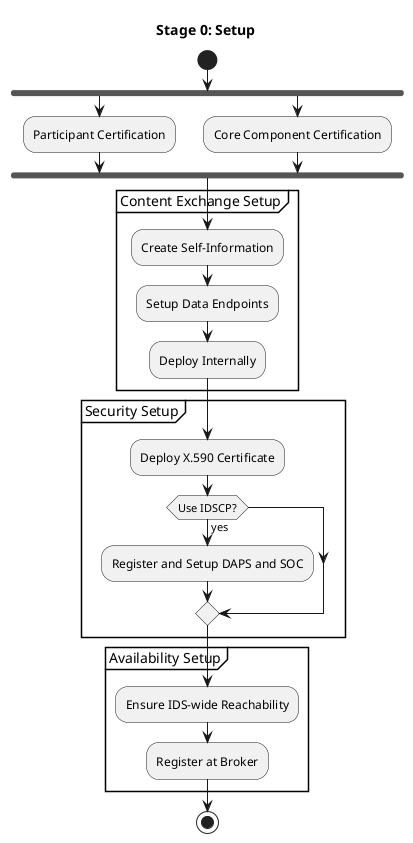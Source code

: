 @startuml

start

title Stage 0: Setup

fork
:Participant Certification;
fork again
:Core Component Certification;
end fork

partition "Content Exchange Setup" {
	:Create Self-Information;
	:Setup Data Endpoints;
	:Deploy Internally;
}

partition "Security Setup" {
    :Deploy X.590 Certificate;

    if (Use IDSCP?) then (yes)
        :Register and Setup DAPS and SOC;
    endif
}

partition "Availability Setup" {
    :Ensure IDS-wide Reachability;
    :Register at Broker;
}

stop

@enduml